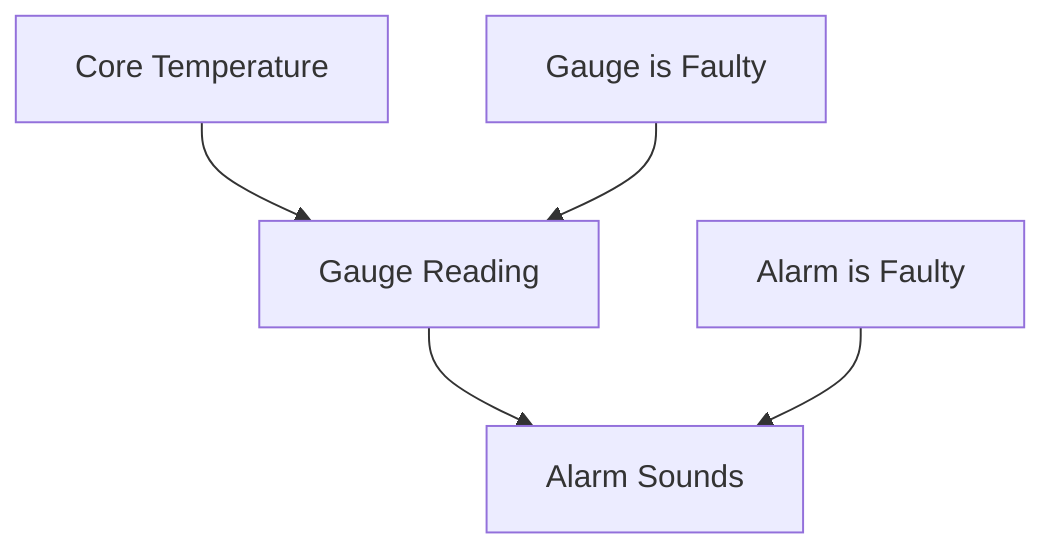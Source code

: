 graph TD
    T[Core Temperature] --> G[Gauge Reading]
    FG[Gauge is Faulty] --> G
    G --> A[Alarm Sounds]
    FA[Alarm is Faulty] --> A